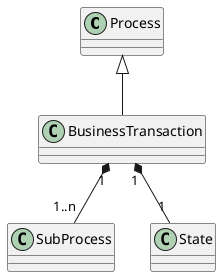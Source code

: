 @startuml


class Process
class SubProcess
class BusinessTransaction
class State

BusinessTransaction "1" *-- "1..n" SubProcess
BusinessTransaction "1" *-- "1" State
Process <|-- BusinessTransaction


@enduml

